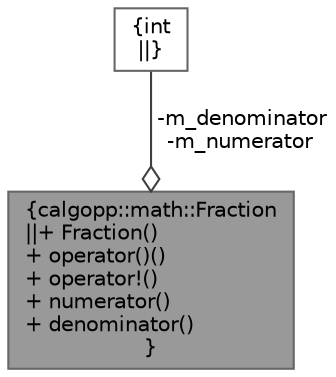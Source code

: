 digraph "calgopp::math::Fraction"
{
 // LATEX_PDF_SIZE
  bgcolor="transparent";
  edge [fontname=Helvetica,fontsize=10,labelfontname=Helvetica,labelfontsize=10];
  node [fontname=Helvetica,fontsize=10,shape=box,height=0.2,width=0.4];
  Node1 [label="{calgopp::math::Fraction\n||+ Fraction()\l+ operator()()\l+ operator!()\l+ numerator()\l+ denominator()\l}",height=0.2,width=0.4,color="gray40", fillcolor="grey60", style="filled", fontcolor="black",tooltip=" "];
  Node2 -> Node1 [color="grey25",style="solid",label=" -m_denominator\n-m_numerator" ,arrowhead="odiamond"];
  Node2 [label="{int\n||}",height=0.2,width=0.4,color="gray40", fillcolor="white", style="filled",tooltip=" "];
}
